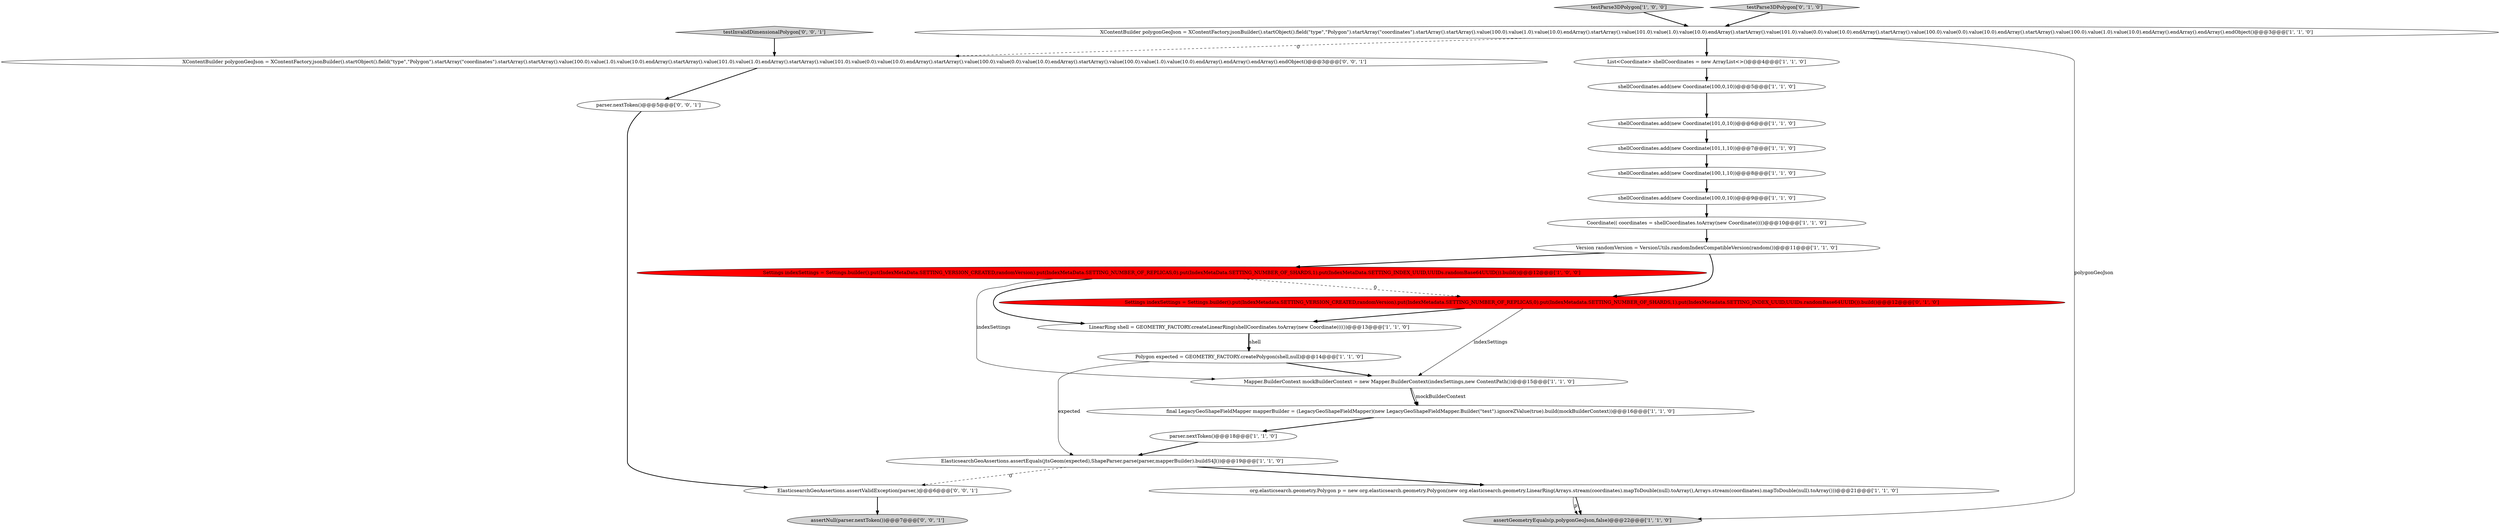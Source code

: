 digraph {
5 [style = filled, label = "XContentBuilder polygonGeoJson = XContentFactory.jsonBuilder().startObject().field(\"type\",\"Polygon\").startArray(\"coordinates\").startArray().startArray().value(100.0).value(1.0).value(10.0).endArray().startArray().value(101.0).value(1.0).value(10.0).endArray().startArray().value(101.0).value(0.0).value(10.0).endArray().startArray().value(100.0).value(0.0).value(10.0).endArray().startArray().value(100.0).value(1.0).value(10.0).endArray().endArray().endArray().endObject()@@@3@@@['1', '1', '0']", fillcolor = white, shape = ellipse image = "AAA0AAABBB1BBB"];
11 [style = filled, label = "testParse3DPolygon['1', '0', '0']", fillcolor = lightgray, shape = diamond image = "AAA0AAABBB1BBB"];
14 [style = filled, label = "shellCoordinates.add(new Coordinate(100,1,10))@@@8@@@['1', '1', '0']", fillcolor = white, shape = ellipse image = "AAA0AAABBB1BBB"];
25 [style = filled, label = "testInvalidDimensionalPolygon['0', '0', '1']", fillcolor = lightgray, shape = diamond image = "AAA0AAABBB3BBB"];
19 [style = filled, label = "Settings indexSettings = Settings.builder().put(IndexMetadata.SETTING_VERSION_CREATED,randomVersion).put(IndexMetadata.SETTING_NUMBER_OF_REPLICAS,0).put(IndexMetadata.SETTING_NUMBER_OF_SHARDS,1).put(IndexMetadata.SETTING_INDEX_UUID,UUIDs.randomBase64UUID()).build()@@@12@@@['0', '1', '0']", fillcolor = red, shape = ellipse image = "AAA1AAABBB2BBB"];
12 [style = filled, label = "shellCoordinates.add(new Coordinate(101,0,10))@@@6@@@['1', '1', '0']", fillcolor = white, shape = ellipse image = "AAA0AAABBB1BBB"];
24 [style = filled, label = "XContentBuilder polygonGeoJson = XContentFactory.jsonBuilder().startObject().field(\"type\",\"Polygon\").startArray(\"coordinates\").startArray().startArray().value(100.0).value(1.0).value(10.0).endArray().startArray().value(101.0).value(1.0).endArray().startArray().value(101.0).value(0.0).value(10.0).endArray().startArray().value(100.0).value(0.0).value(10.0).endArray().startArray().value(100.0).value(1.0).value(10.0).endArray().endArray().endArray().endObject()@@@3@@@['0', '0', '1']", fillcolor = white, shape = ellipse image = "AAA0AAABBB3BBB"];
9 [style = filled, label = "shellCoordinates.add(new Coordinate(100,0,10))@@@9@@@['1', '1', '0']", fillcolor = white, shape = ellipse image = "AAA0AAABBB1BBB"];
18 [style = filled, label = "shellCoordinates.add(new Coordinate(100,0,10))@@@5@@@['1', '1', '0']", fillcolor = white, shape = ellipse image = "AAA0AAABBB1BBB"];
7 [style = filled, label = "assertGeometryEquals(p,polygonGeoJson,false)@@@22@@@['1', '1', '0']", fillcolor = lightgray, shape = ellipse image = "AAA0AAABBB1BBB"];
3 [style = filled, label = "Version randomVersion = VersionUtils.randomIndexCompatibleVersion(random())@@@11@@@['1', '1', '0']", fillcolor = white, shape = ellipse image = "AAA0AAABBB1BBB"];
15 [style = filled, label = "Settings indexSettings = Settings.builder().put(IndexMetaData.SETTING_VERSION_CREATED,randomVersion).put(IndexMetaData.SETTING_NUMBER_OF_REPLICAS,0).put(IndexMetaData.SETTING_NUMBER_OF_SHARDS,1).put(IndexMetaData.SETTING_INDEX_UUID,UUIDs.randomBase64UUID()).build()@@@12@@@['1', '0', '0']", fillcolor = red, shape = ellipse image = "AAA1AAABBB1BBB"];
21 [style = filled, label = "ElasticsearchGeoAssertions.assertValidException(parser,)@@@6@@@['0', '0', '1']", fillcolor = white, shape = ellipse image = "AAA0AAABBB3BBB"];
1 [style = filled, label = "shellCoordinates.add(new Coordinate(101,1,10))@@@7@@@['1', '1', '0']", fillcolor = white, shape = ellipse image = "AAA0AAABBB1BBB"];
2 [style = filled, label = "Mapper.BuilderContext mockBuilderContext = new Mapper.BuilderContext(indexSettings,new ContentPath())@@@15@@@['1', '1', '0']", fillcolor = white, shape = ellipse image = "AAA0AAABBB1BBB"];
20 [style = filled, label = "testParse3DPolygon['0', '1', '0']", fillcolor = lightgray, shape = diamond image = "AAA0AAABBB2BBB"];
6 [style = filled, label = "final LegacyGeoShapeFieldMapper mapperBuilder = (LegacyGeoShapeFieldMapper)(new LegacyGeoShapeFieldMapper.Builder(\"test\").ignoreZValue(true).build(mockBuilderContext))@@@16@@@['1', '1', '0']", fillcolor = white, shape = ellipse image = "AAA0AAABBB1BBB"];
22 [style = filled, label = "parser.nextToken()@@@5@@@['0', '0', '1']", fillcolor = white, shape = ellipse image = "AAA0AAABBB3BBB"];
23 [style = filled, label = "assertNull(parser.nextToken())@@@7@@@['0', '0', '1']", fillcolor = lightgray, shape = ellipse image = "AAA0AAABBB3BBB"];
13 [style = filled, label = "LinearRing shell = GEOMETRY_FACTORY.createLinearRing(shellCoordinates.toArray(new Coordinate(((())@@@13@@@['1', '1', '0']", fillcolor = white, shape = ellipse image = "AAA0AAABBB1BBB"];
8 [style = filled, label = "ElasticsearchGeoAssertions.assertEquals(jtsGeom(expected),ShapeParser.parse(parser,mapperBuilder).buildS4J())@@@19@@@['1', '1', '0']", fillcolor = white, shape = ellipse image = "AAA0AAABBB1BBB"];
4 [style = filled, label = "org.elasticsearch.geometry.Polygon p = new org.elasticsearch.geometry.Polygon(new org.elasticsearch.geometry.LinearRing(Arrays.stream(coordinates).mapToDouble(null).toArray(),Arrays.stream(coordinates).mapToDouble(null).toArray()))@@@21@@@['1', '1', '0']", fillcolor = white, shape = ellipse image = "AAA0AAABBB1BBB"];
16 [style = filled, label = "Polygon expected = GEOMETRY_FACTORY.createPolygon(shell,null)@@@14@@@['1', '1', '0']", fillcolor = white, shape = ellipse image = "AAA0AAABBB1BBB"];
17 [style = filled, label = "List<Coordinate> shellCoordinates = new ArrayList<>()@@@4@@@['1', '1', '0']", fillcolor = white, shape = ellipse image = "AAA0AAABBB1BBB"];
0 [style = filled, label = "parser.nextToken()@@@18@@@['1', '1', '0']", fillcolor = white, shape = ellipse image = "AAA0AAABBB1BBB"];
10 [style = filled, label = "Coordinate(( coordinates = shellCoordinates.toArray(new Coordinate(((()@@@10@@@['1', '1', '0']", fillcolor = white, shape = ellipse image = "AAA0AAABBB1BBB"];
15->13 [style = bold, label=""];
2->6 [style = bold, label=""];
5->24 [style = dashed, label="0"];
18->12 [style = bold, label=""];
22->21 [style = bold, label=""];
15->2 [style = solid, label="indexSettings"];
4->7 [style = solid, label="p"];
10->3 [style = bold, label=""];
3->15 [style = bold, label=""];
6->0 [style = bold, label=""];
13->16 [style = solid, label="shell"];
15->19 [style = dashed, label="0"];
9->10 [style = bold, label=""];
8->21 [style = dashed, label="0"];
16->2 [style = bold, label=""];
5->17 [style = bold, label=""];
12->1 [style = bold, label=""];
24->22 [style = bold, label=""];
13->16 [style = bold, label=""];
4->7 [style = bold, label=""];
20->5 [style = bold, label=""];
25->24 [style = bold, label=""];
11->5 [style = bold, label=""];
19->13 [style = bold, label=""];
3->19 [style = bold, label=""];
16->8 [style = solid, label="expected"];
19->2 [style = solid, label="indexSettings"];
0->8 [style = bold, label=""];
14->9 [style = bold, label=""];
1->14 [style = bold, label=""];
8->4 [style = bold, label=""];
2->6 [style = solid, label="mockBuilderContext"];
17->18 [style = bold, label=""];
5->7 [style = solid, label="polygonGeoJson"];
21->23 [style = bold, label=""];
}
